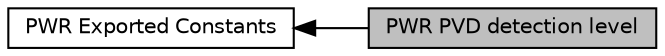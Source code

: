 digraph "PWR PVD detection level"
{
  edge [fontname="Helvetica",fontsize="10",labelfontname="Helvetica",labelfontsize="10"];
  node [fontname="Helvetica",fontsize="10",shape=box];
  rankdir=LR;
  Node1 [label="PWR PVD detection level",height=0.2,width=0.4,color="black", fillcolor="grey75", style="filled", fontcolor="black",tooltip=" "];
  Node2 [label="PWR Exported Constants",height=0.2,width=0.4,color="black", fillcolor="white", style="filled",URL="$group___p_w_r___exported___constants.html",tooltip=" "];
  Node2->Node1 [shape=plaintext, dir="back", style="solid"];
}

